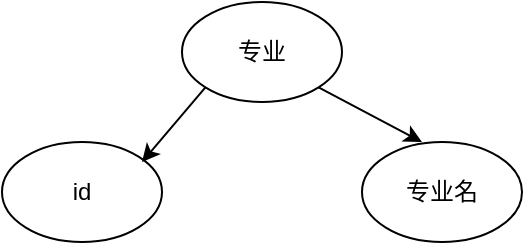 <mxfile version="16.5.1" type="device"><diagram id="x8Jjq8fpHaDlx2RiXgc_" name="第 1 页"><mxGraphModel dx="1038" dy="660" grid="1" gridSize="10" guides="1" tooltips="1" connect="1" arrows="1" fold="1" page="1" pageScale="1" pageWidth="1169" pageHeight="827" math="0" shadow="0"><root><mxCell id="0"/><mxCell id="1" parent="0"/><mxCell id="HHNJELnzOPXHOgSBv8bZ-146" value="专业" style="ellipse;whiteSpace=wrap;html=1;" vertex="1" parent="1"><mxGeometry x="400" y="180" width="80" height="50" as="geometry"/></mxCell><mxCell id="HHNJELnzOPXHOgSBv8bZ-148" value="id" style="ellipse;whiteSpace=wrap;html=1;" vertex="1" parent="1"><mxGeometry x="310" y="250" width="80" height="50" as="geometry"/></mxCell><mxCell id="HHNJELnzOPXHOgSBv8bZ-149" value="专业名" style="ellipse;whiteSpace=wrap;html=1;" vertex="1" parent="1"><mxGeometry x="490" y="250" width="80" height="50" as="geometry"/></mxCell><mxCell id="HHNJELnzOPXHOgSBv8bZ-150" value="" style="endArrow=classic;html=1;rounded=0;exitX=0;exitY=1;exitDx=0;exitDy=0;" edge="1" parent="1" source="HHNJELnzOPXHOgSBv8bZ-146"><mxGeometry width="50" height="50" relative="1" as="geometry"><mxPoint x="440" y="200" as="sourcePoint"/><mxPoint x="380" y="260" as="targetPoint"/></mxGeometry></mxCell><mxCell id="HHNJELnzOPXHOgSBv8bZ-151" value="" style="endArrow=classic;html=1;rounded=0;exitX=1;exitY=1;exitDx=0;exitDy=0;" edge="1" parent="1" source="HHNJELnzOPXHOgSBv8bZ-146"><mxGeometry width="50" height="50" relative="1" as="geometry"><mxPoint x="551.716" y="212.678" as="sourcePoint"/><mxPoint x="520" y="250" as="targetPoint"/></mxGeometry></mxCell></root></mxGraphModel></diagram></mxfile>